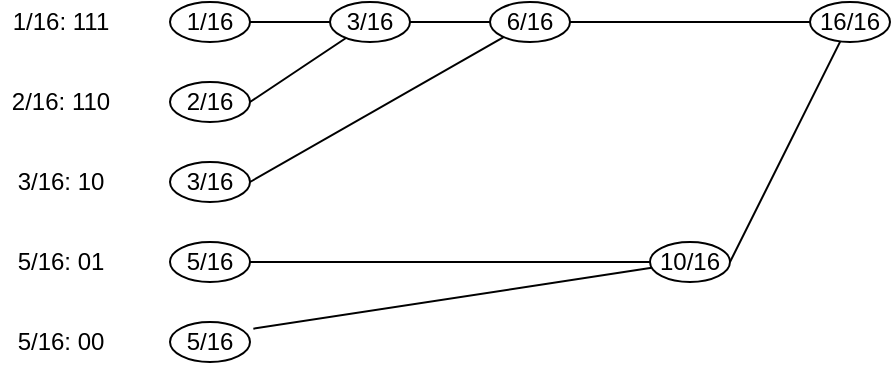 <mxfile>
    <diagram id="PG5T_pbPgnAclSa5NqX5" name="Page-1">
        <mxGraphModel dx="649" dy="635" grid="1" gridSize="10" guides="1" tooltips="1" connect="1" arrows="1" fold="1" page="1" pageScale="1" pageWidth="850" pageHeight="1100" math="0" shadow="0">
            <root>
                <mxCell id="0"/>
                <mxCell id="1" parent="0"/>
                <mxCell id="23" value="3/16" style="ellipse;whiteSpace=wrap;html=1;" parent="1" vertex="1">
                    <mxGeometry x="160" y="220" width="40" height="20" as="geometry"/>
                </mxCell>
                <mxCell id="28" value="5/16" style="ellipse;whiteSpace=wrap;html=1;" parent="1" vertex="1">
                    <mxGeometry x="160" y="300" width="40" height="20" as="geometry"/>
                </mxCell>
                <mxCell id="38" value="2/16" style="ellipse;whiteSpace=wrap;html=1;" parent="1" vertex="1">
                    <mxGeometry x="160" y="180" width="40" height="20" as="geometry"/>
                </mxCell>
                <mxCell id="63" value="1/16" style="ellipse;whiteSpace=wrap;html=1;" parent="1" vertex="1">
                    <mxGeometry x="160" y="140" width="40" height="20" as="geometry"/>
                </mxCell>
                <mxCell id="64" value="5/16" style="ellipse;whiteSpace=wrap;html=1;" parent="1" vertex="1">
                    <mxGeometry x="160" y="260" width="40" height="20" as="geometry"/>
                </mxCell>
                <mxCell id="93" value="1/16: 111" style="text;html=1;align=center;verticalAlign=middle;resizable=0;points=[];autosize=1;strokeColor=none;" parent="1" vertex="1">
                    <mxGeometry x="75" y="140" width="60" height="20" as="geometry"/>
                </mxCell>
                <mxCell id="94" value="2/16: 110" style="text;html=1;align=center;verticalAlign=middle;resizable=0;points=[];autosize=1;strokeColor=none;" parent="1" vertex="1">
                    <mxGeometry x="75" y="180" width="60" height="20" as="geometry"/>
                </mxCell>
                <mxCell id="95" value="3/16: 10" style="text;html=1;align=center;verticalAlign=middle;resizable=0;points=[];autosize=1;strokeColor=none;" parent="1" vertex="1">
                    <mxGeometry x="75" y="220" width="60" height="20" as="geometry"/>
                </mxCell>
                <mxCell id="96" value="5/16: 01" style="text;html=1;align=center;verticalAlign=middle;resizable=0;points=[];autosize=1;strokeColor=none;" parent="1" vertex="1">
                    <mxGeometry x="75" y="260" width="60" height="20" as="geometry"/>
                </mxCell>
                <mxCell id="97" value="5/16: 00" style="text;html=1;align=center;verticalAlign=middle;resizable=0;points=[];autosize=1;strokeColor=none;" parent="1" vertex="1">
                    <mxGeometry x="75" y="300" width="60" height="20" as="geometry"/>
                </mxCell>
                <mxCell id="107" style="rounded=0;orthogonalLoop=1;jettySize=auto;html=1;endArrow=none;endFill=0;" edge="1" parent="1" source="106" target="63">
                    <mxGeometry relative="1" as="geometry"/>
                </mxCell>
                <mxCell id="109" style="edgeStyle=none;rounded=0;orthogonalLoop=1;jettySize=auto;html=1;entryX=1;entryY=0.5;entryDx=0;entryDy=0;endArrow=none;endFill=0;" edge="1" parent="1" source="106" target="38">
                    <mxGeometry relative="1" as="geometry"/>
                </mxCell>
                <mxCell id="106" value="3/16" style="ellipse;whiteSpace=wrap;html=1;" vertex="1" parent="1">
                    <mxGeometry x="240" y="140" width="40" height="20" as="geometry"/>
                </mxCell>
                <mxCell id="111" style="edgeStyle=none;rounded=0;orthogonalLoop=1;jettySize=auto;html=1;entryX=1;entryY=0.5;entryDx=0;entryDy=0;endArrow=none;endFill=0;" edge="1" parent="1" source="110" target="106">
                    <mxGeometry relative="1" as="geometry"/>
                </mxCell>
                <mxCell id="112" style="edgeStyle=none;rounded=0;orthogonalLoop=1;jettySize=auto;html=1;entryX=1;entryY=0.5;entryDx=0;entryDy=0;endArrow=none;endFill=0;" edge="1" parent="1" source="110" target="23">
                    <mxGeometry relative="1" as="geometry"/>
                </mxCell>
                <mxCell id="110" value="6/16" style="ellipse;whiteSpace=wrap;html=1;" vertex="1" parent="1">
                    <mxGeometry x="320" y="140" width="40" height="20" as="geometry"/>
                </mxCell>
                <mxCell id="114" style="edgeStyle=none;rounded=0;orthogonalLoop=1;jettySize=auto;html=1;entryX=1;entryY=0.5;entryDx=0;entryDy=0;endArrow=none;endFill=0;" edge="1" parent="1" source="113" target="64">
                    <mxGeometry relative="1" as="geometry"/>
                </mxCell>
                <mxCell id="115" style="edgeStyle=none;rounded=0;orthogonalLoop=1;jettySize=auto;html=1;entryX=1.042;entryY=0.167;entryDx=0;entryDy=0;entryPerimeter=0;endArrow=none;endFill=0;" edge="1" parent="1" source="113" target="28">
                    <mxGeometry relative="1" as="geometry"/>
                </mxCell>
                <mxCell id="113" value="10/16" style="ellipse;whiteSpace=wrap;html=1;" vertex="1" parent="1">
                    <mxGeometry x="400" y="260" width="40" height="20" as="geometry"/>
                </mxCell>
                <mxCell id="117" style="edgeStyle=none;rounded=0;orthogonalLoop=1;jettySize=auto;html=1;entryX=1;entryY=0.5;entryDx=0;entryDy=0;endArrow=none;endFill=0;" edge="1" parent="1" source="116" target="110">
                    <mxGeometry relative="1" as="geometry"/>
                </mxCell>
                <mxCell id="118" style="edgeStyle=none;rounded=0;orthogonalLoop=1;jettySize=auto;html=1;entryX=1;entryY=0.5;entryDx=0;entryDy=0;endArrow=none;endFill=0;" edge="1" parent="1" source="116" target="113">
                    <mxGeometry relative="1" as="geometry"/>
                </mxCell>
                <mxCell id="116" value="16/16" style="ellipse;whiteSpace=wrap;html=1;" vertex="1" parent="1">
                    <mxGeometry x="480" y="140" width="40" height="20" as="geometry"/>
                </mxCell>
            </root>
        </mxGraphModel>
    </diagram>
</mxfile>
